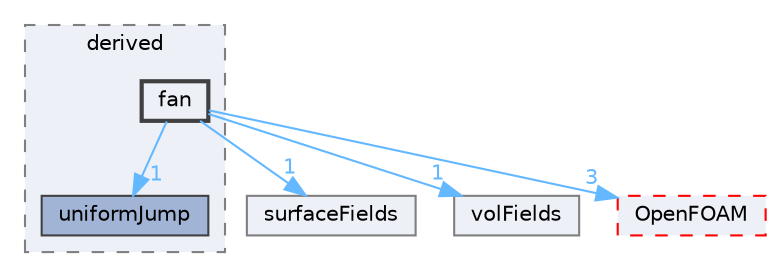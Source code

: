 digraph "src/finiteVolume/fields/fvPatchFields/derived/fan"
{
 // LATEX_PDF_SIZE
  bgcolor="transparent";
  edge [fontname=Helvetica,fontsize=10,labelfontname=Helvetica,labelfontsize=10];
  node [fontname=Helvetica,fontsize=10,shape=box,height=0.2,width=0.4];
  compound=true
  subgraph clusterdir_ece9aa6b5af9a7776a75b0c1993b0910 {
    graph [ bgcolor="#edf0f7", pencolor="grey50", label="derived", fontname=Helvetica,fontsize=10 style="filled,dashed", URL="dir_ece9aa6b5af9a7776a75b0c1993b0910.html",tooltip=""]
  dir_18efd00646b4a268ded8f54fc1cb6921 [label="uniformJump", fillcolor="#a2b4d6", color="grey25", style="filled", URL="dir_18efd00646b4a268ded8f54fc1cb6921.html",tooltip=""];
  dir_1da87a5f195551d28e4e2f274aa63d10 [label="fan", fillcolor="#edf0f7", color="grey25", style="filled,bold", URL="dir_1da87a5f195551d28e4e2f274aa63d10.html",tooltip=""];
  }
  dir_606ba9250f9107f82f779cbd3e87c3a5 [label="surfaceFields", fillcolor="#edf0f7", color="grey50", style="filled", URL="dir_606ba9250f9107f82f779cbd3e87c3a5.html",tooltip=""];
  dir_bd8bf7fa65467c460a50eacc456ce356 [label="volFields", fillcolor="#edf0f7", color="grey50", style="filled", URL="dir_bd8bf7fa65467c460a50eacc456ce356.html",tooltip=""];
  dir_c5473ff19b20e6ec4dfe5c310b3778a8 [label="OpenFOAM", fillcolor="#edf0f7", color="red", style="filled,dashed", URL="dir_c5473ff19b20e6ec4dfe5c310b3778a8.html",tooltip=""];
  dir_1da87a5f195551d28e4e2f274aa63d10->dir_18efd00646b4a268ded8f54fc1cb6921 [headlabel="1", labeldistance=1.5 headhref="dir_001299_004219.html" href="dir_001299_004219.html" color="steelblue1" fontcolor="steelblue1"];
  dir_1da87a5f195551d28e4e2f274aa63d10->dir_606ba9250f9107f82f779cbd3e87c3a5 [headlabel="1", labeldistance=1.5 headhref="dir_001299_003832.html" href="dir_001299_003832.html" color="steelblue1" fontcolor="steelblue1"];
  dir_1da87a5f195551d28e4e2f274aa63d10->dir_bd8bf7fa65467c460a50eacc456ce356 [headlabel="1", labeldistance=1.5 headhref="dir_001299_004295.html" href="dir_001299_004295.html" color="steelblue1" fontcolor="steelblue1"];
  dir_1da87a5f195551d28e4e2f274aa63d10->dir_c5473ff19b20e6ec4dfe5c310b3778a8 [headlabel="3", labeldistance=1.5 headhref="dir_001299_002695.html" href="dir_001299_002695.html" color="steelblue1" fontcolor="steelblue1"];
}
